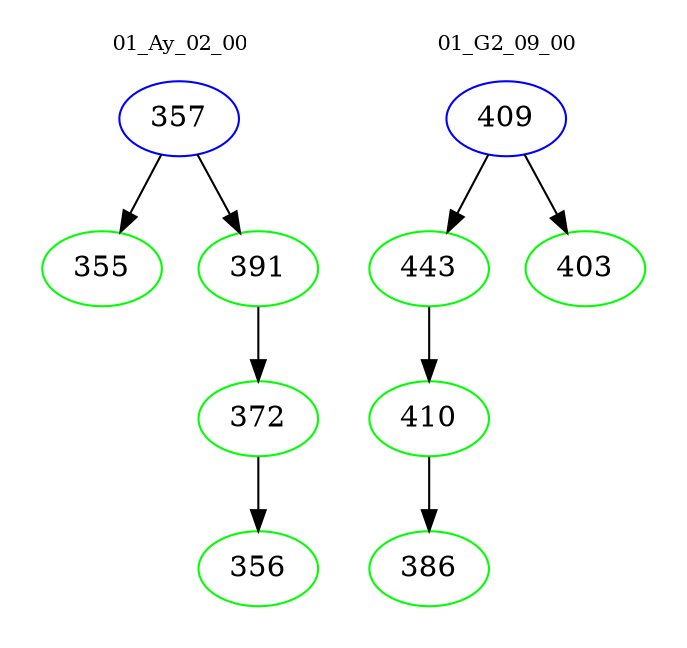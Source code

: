 digraph{
subgraph cluster_0 {
color = white
label = "01_Ay_02_00";
fontsize=10;
T0_357 [label="357", color="blue"]
T0_357 -> T0_355 [color="black"]
T0_355 [label="355", color="green"]
T0_357 -> T0_391 [color="black"]
T0_391 [label="391", color="green"]
T0_391 -> T0_372 [color="black"]
T0_372 [label="372", color="green"]
T0_372 -> T0_356 [color="black"]
T0_356 [label="356", color="green"]
}
subgraph cluster_1 {
color = white
label = "01_G2_09_00";
fontsize=10;
T1_409 [label="409", color="blue"]
T1_409 -> T1_443 [color="black"]
T1_443 [label="443", color="green"]
T1_443 -> T1_410 [color="black"]
T1_410 [label="410", color="green"]
T1_410 -> T1_386 [color="black"]
T1_386 [label="386", color="green"]
T1_409 -> T1_403 [color="black"]
T1_403 [label="403", color="green"]
}
}
